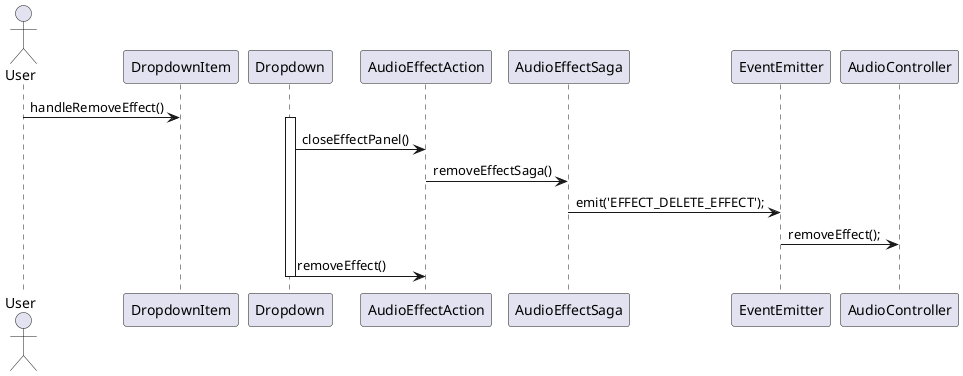 @startuml
actor User

User -> DropdownItem: handleRemoveEffect()
activate Dropdown
Dropdown -> AudioEffectAction: closeEffectPanel()
AudioEffectAction -> AudioEffectSaga: removeEffectSaga()
AudioEffectSaga -> EventEmitter: emit('EFFECT_DELETE_EFFECT');
EventEmitter -> AudioController: removeEffect();
Dropdown -> AudioEffectAction: removeEffect()
deactivate Dropdown
@enduml
